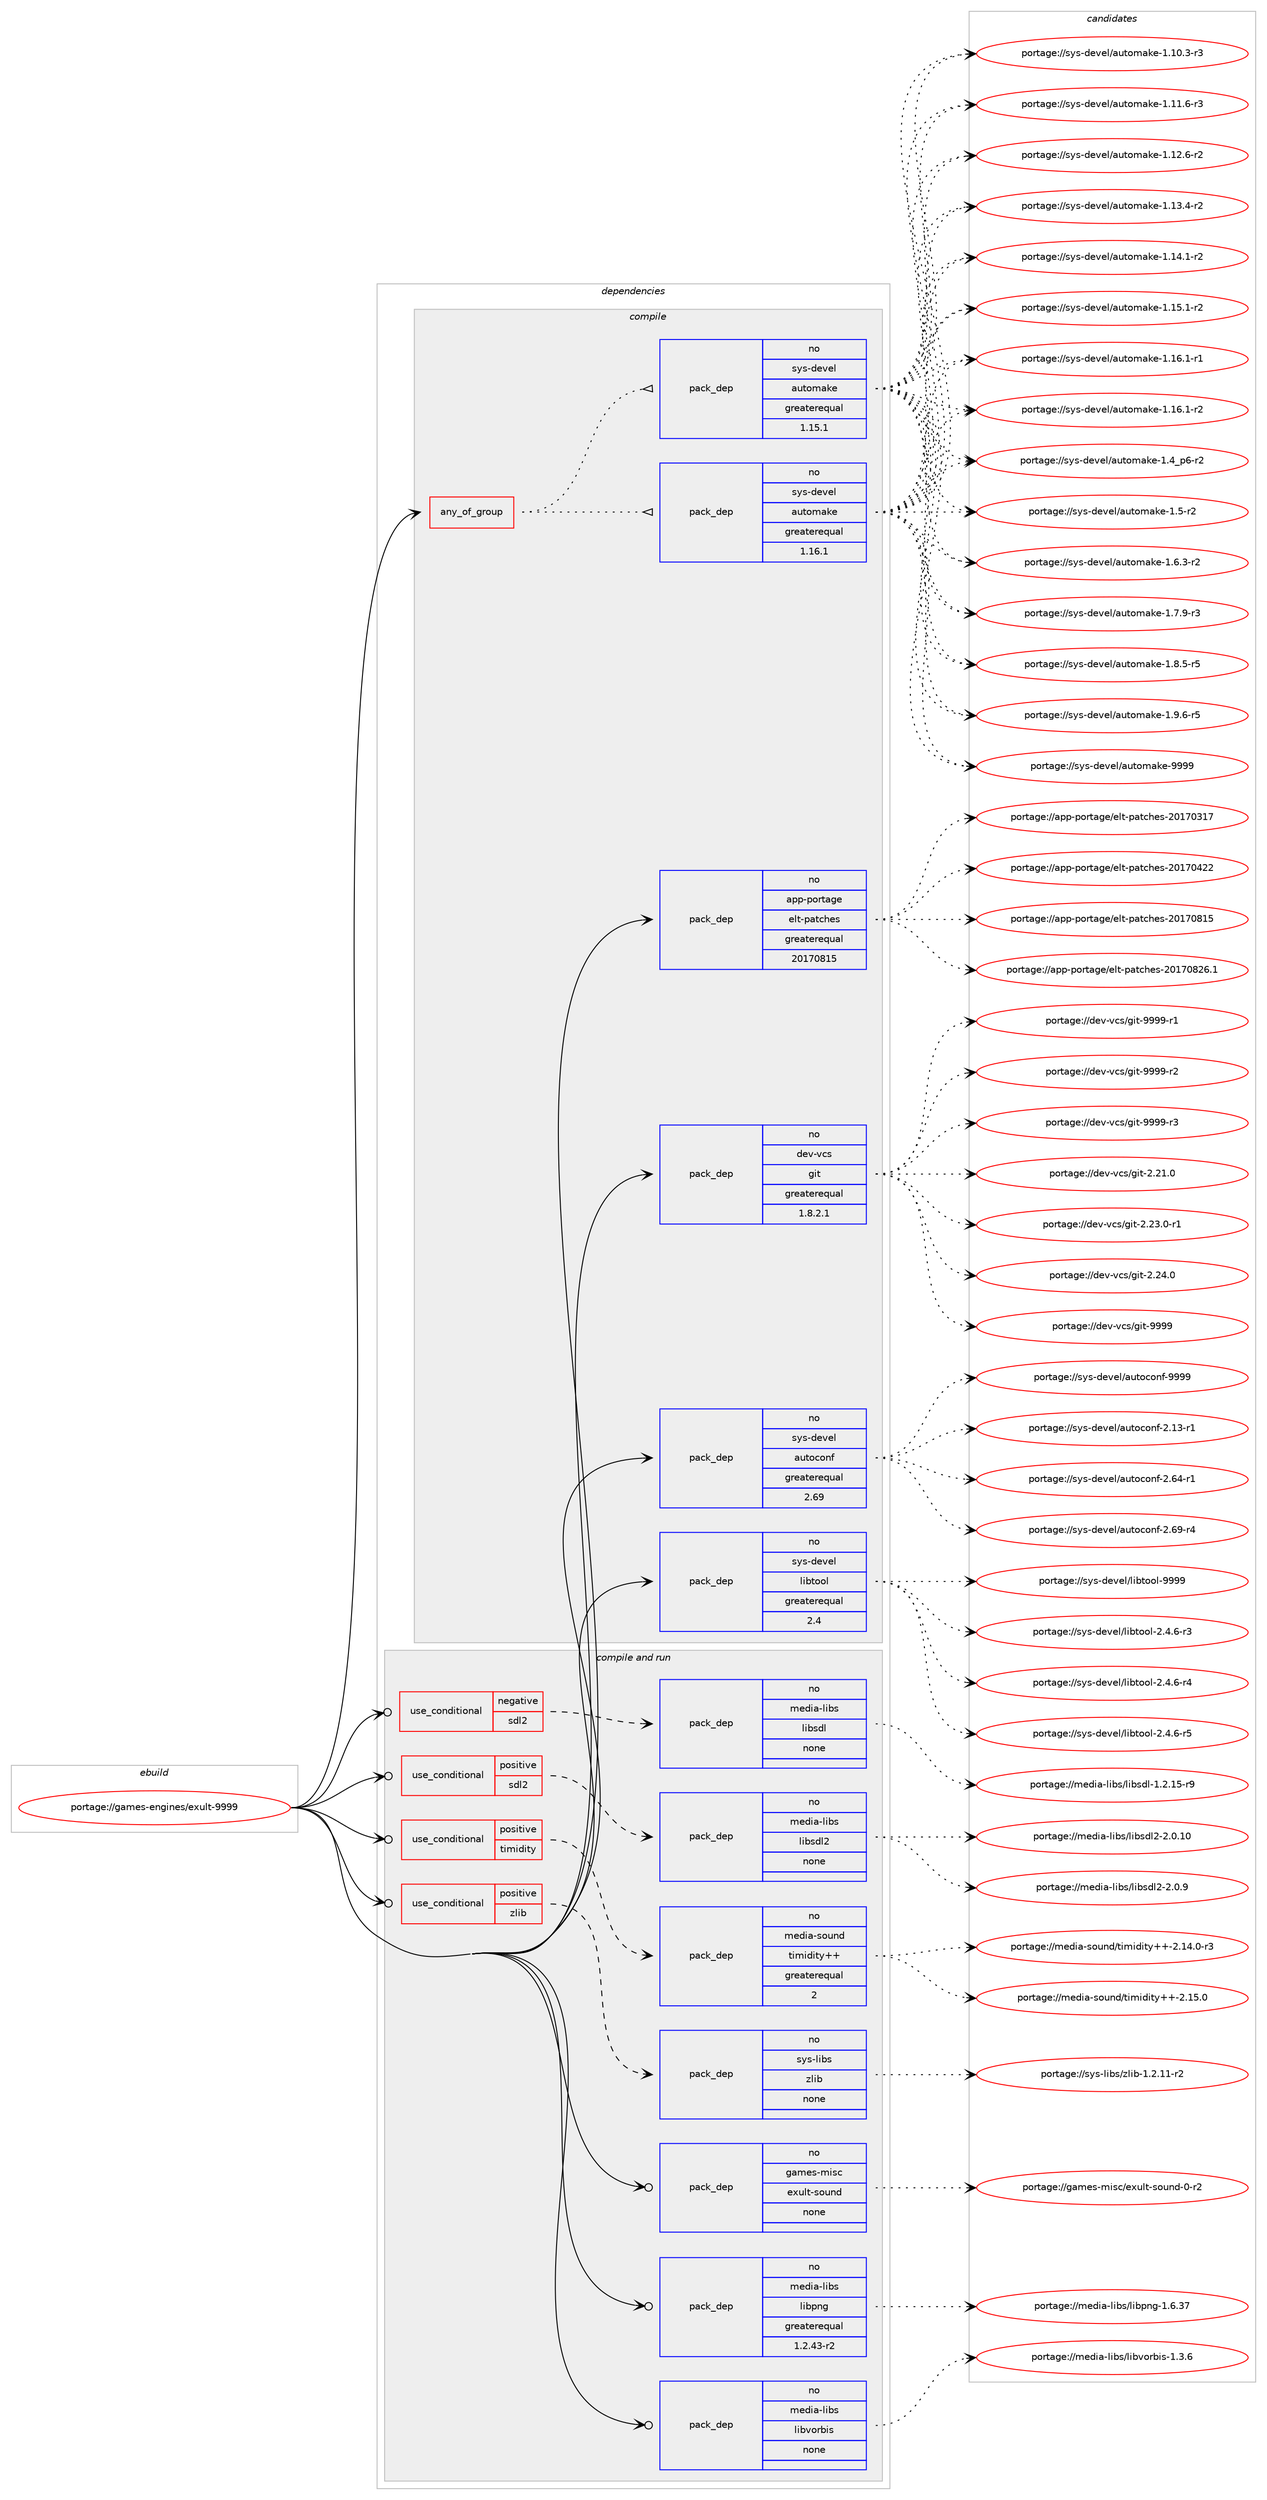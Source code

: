 digraph prolog {

# *************
# Graph options
# *************

newrank=true;
concentrate=true;
compound=true;
graph [rankdir=LR,fontname=Helvetica,fontsize=10,ranksep=1.5];#, ranksep=2.5, nodesep=0.2];
edge  [arrowhead=vee];
node  [fontname=Helvetica,fontsize=10];

# **********
# The ebuild
# **********

subgraph cluster_leftcol {
color=gray;
rank=same;
label=<<i>ebuild</i>>;
id [label="portage://games-engines/exult-9999", color=red, width=4, href="../games-engines/exult-9999.svg"];
}

# ****************
# The dependencies
# ****************

subgraph cluster_midcol {
color=gray;
label=<<i>dependencies</i>>;
subgraph cluster_compile {
fillcolor="#eeeeee";
style=filled;
label=<<i>compile</i>>;
subgraph any3767 {
dependency272031 [label=<<TABLE BORDER="0" CELLBORDER="1" CELLSPACING="0" CELLPADDING="4"><TR><TD CELLPADDING="10">any_of_group</TD></TR></TABLE>>, shape=none, color=red];subgraph pack195185 {
dependency272032 [label=<<TABLE BORDER="0" CELLBORDER="1" CELLSPACING="0" CELLPADDING="4" WIDTH="220"><TR><TD ROWSPAN="6" CELLPADDING="30">pack_dep</TD></TR><TR><TD WIDTH="110">no</TD></TR><TR><TD>sys-devel</TD></TR><TR><TD>automake</TD></TR><TR><TD>greaterequal</TD></TR><TR><TD>1.16.1</TD></TR></TABLE>>, shape=none, color=blue];
}
dependency272031:e -> dependency272032:w [weight=20,style="dotted",arrowhead="oinv"];
subgraph pack195186 {
dependency272033 [label=<<TABLE BORDER="0" CELLBORDER="1" CELLSPACING="0" CELLPADDING="4" WIDTH="220"><TR><TD ROWSPAN="6" CELLPADDING="30">pack_dep</TD></TR><TR><TD WIDTH="110">no</TD></TR><TR><TD>sys-devel</TD></TR><TR><TD>automake</TD></TR><TR><TD>greaterequal</TD></TR><TR><TD>1.15.1</TD></TR></TABLE>>, shape=none, color=blue];
}
dependency272031:e -> dependency272033:w [weight=20,style="dotted",arrowhead="oinv"];
}
id:e -> dependency272031:w [weight=20,style="solid",arrowhead="vee"];
subgraph pack195187 {
dependency272034 [label=<<TABLE BORDER="0" CELLBORDER="1" CELLSPACING="0" CELLPADDING="4" WIDTH="220"><TR><TD ROWSPAN="6" CELLPADDING="30">pack_dep</TD></TR><TR><TD WIDTH="110">no</TD></TR><TR><TD>app-portage</TD></TR><TR><TD>elt-patches</TD></TR><TR><TD>greaterequal</TD></TR><TR><TD>20170815</TD></TR></TABLE>>, shape=none, color=blue];
}
id:e -> dependency272034:w [weight=20,style="solid",arrowhead="vee"];
subgraph pack195188 {
dependency272035 [label=<<TABLE BORDER="0" CELLBORDER="1" CELLSPACING="0" CELLPADDING="4" WIDTH="220"><TR><TD ROWSPAN="6" CELLPADDING="30">pack_dep</TD></TR><TR><TD WIDTH="110">no</TD></TR><TR><TD>dev-vcs</TD></TR><TR><TD>git</TD></TR><TR><TD>greaterequal</TD></TR><TR><TD>1.8.2.1</TD></TR></TABLE>>, shape=none, color=blue];
}
id:e -> dependency272035:w [weight=20,style="solid",arrowhead="vee"];
subgraph pack195189 {
dependency272036 [label=<<TABLE BORDER="0" CELLBORDER="1" CELLSPACING="0" CELLPADDING="4" WIDTH="220"><TR><TD ROWSPAN="6" CELLPADDING="30">pack_dep</TD></TR><TR><TD WIDTH="110">no</TD></TR><TR><TD>sys-devel</TD></TR><TR><TD>autoconf</TD></TR><TR><TD>greaterequal</TD></TR><TR><TD>2.69</TD></TR></TABLE>>, shape=none, color=blue];
}
id:e -> dependency272036:w [weight=20,style="solid",arrowhead="vee"];
subgraph pack195190 {
dependency272037 [label=<<TABLE BORDER="0" CELLBORDER="1" CELLSPACING="0" CELLPADDING="4" WIDTH="220"><TR><TD ROWSPAN="6" CELLPADDING="30">pack_dep</TD></TR><TR><TD WIDTH="110">no</TD></TR><TR><TD>sys-devel</TD></TR><TR><TD>libtool</TD></TR><TR><TD>greaterequal</TD></TR><TR><TD>2.4</TD></TR></TABLE>>, shape=none, color=blue];
}
id:e -> dependency272037:w [weight=20,style="solid",arrowhead="vee"];
}
subgraph cluster_compileandrun {
fillcolor="#eeeeee";
style=filled;
label=<<i>compile and run</i>>;
subgraph cond73005 {
dependency272038 [label=<<TABLE BORDER="0" CELLBORDER="1" CELLSPACING="0" CELLPADDING="4"><TR><TD ROWSPAN="3" CELLPADDING="10">use_conditional</TD></TR><TR><TD>negative</TD></TR><TR><TD>sdl2</TD></TR></TABLE>>, shape=none, color=red];
subgraph pack195191 {
dependency272039 [label=<<TABLE BORDER="0" CELLBORDER="1" CELLSPACING="0" CELLPADDING="4" WIDTH="220"><TR><TD ROWSPAN="6" CELLPADDING="30">pack_dep</TD></TR><TR><TD WIDTH="110">no</TD></TR><TR><TD>media-libs</TD></TR><TR><TD>libsdl</TD></TR><TR><TD>none</TD></TR><TR><TD></TD></TR></TABLE>>, shape=none, color=blue];
}
dependency272038:e -> dependency272039:w [weight=20,style="dashed",arrowhead="vee"];
}
id:e -> dependency272038:w [weight=20,style="solid",arrowhead="odotvee"];
subgraph cond73006 {
dependency272040 [label=<<TABLE BORDER="0" CELLBORDER="1" CELLSPACING="0" CELLPADDING="4"><TR><TD ROWSPAN="3" CELLPADDING="10">use_conditional</TD></TR><TR><TD>positive</TD></TR><TR><TD>sdl2</TD></TR></TABLE>>, shape=none, color=red];
subgraph pack195192 {
dependency272041 [label=<<TABLE BORDER="0" CELLBORDER="1" CELLSPACING="0" CELLPADDING="4" WIDTH="220"><TR><TD ROWSPAN="6" CELLPADDING="30">pack_dep</TD></TR><TR><TD WIDTH="110">no</TD></TR><TR><TD>media-libs</TD></TR><TR><TD>libsdl2</TD></TR><TR><TD>none</TD></TR><TR><TD></TD></TR></TABLE>>, shape=none, color=blue];
}
dependency272040:e -> dependency272041:w [weight=20,style="dashed",arrowhead="vee"];
}
id:e -> dependency272040:w [weight=20,style="solid",arrowhead="odotvee"];
subgraph cond73007 {
dependency272042 [label=<<TABLE BORDER="0" CELLBORDER="1" CELLSPACING="0" CELLPADDING="4"><TR><TD ROWSPAN="3" CELLPADDING="10">use_conditional</TD></TR><TR><TD>positive</TD></TR><TR><TD>timidity</TD></TR></TABLE>>, shape=none, color=red];
subgraph pack195193 {
dependency272043 [label=<<TABLE BORDER="0" CELLBORDER="1" CELLSPACING="0" CELLPADDING="4" WIDTH="220"><TR><TD ROWSPAN="6" CELLPADDING="30">pack_dep</TD></TR><TR><TD WIDTH="110">no</TD></TR><TR><TD>media-sound</TD></TR><TR><TD>timidity++</TD></TR><TR><TD>greaterequal</TD></TR><TR><TD>2</TD></TR></TABLE>>, shape=none, color=blue];
}
dependency272042:e -> dependency272043:w [weight=20,style="dashed",arrowhead="vee"];
}
id:e -> dependency272042:w [weight=20,style="solid",arrowhead="odotvee"];
subgraph cond73008 {
dependency272044 [label=<<TABLE BORDER="0" CELLBORDER="1" CELLSPACING="0" CELLPADDING="4"><TR><TD ROWSPAN="3" CELLPADDING="10">use_conditional</TD></TR><TR><TD>positive</TD></TR><TR><TD>zlib</TD></TR></TABLE>>, shape=none, color=red];
subgraph pack195194 {
dependency272045 [label=<<TABLE BORDER="0" CELLBORDER="1" CELLSPACING="0" CELLPADDING="4" WIDTH="220"><TR><TD ROWSPAN="6" CELLPADDING="30">pack_dep</TD></TR><TR><TD WIDTH="110">no</TD></TR><TR><TD>sys-libs</TD></TR><TR><TD>zlib</TD></TR><TR><TD>none</TD></TR><TR><TD></TD></TR></TABLE>>, shape=none, color=blue];
}
dependency272044:e -> dependency272045:w [weight=20,style="dashed",arrowhead="vee"];
}
id:e -> dependency272044:w [weight=20,style="solid",arrowhead="odotvee"];
subgraph pack195195 {
dependency272046 [label=<<TABLE BORDER="0" CELLBORDER="1" CELLSPACING="0" CELLPADDING="4" WIDTH="220"><TR><TD ROWSPAN="6" CELLPADDING="30">pack_dep</TD></TR><TR><TD WIDTH="110">no</TD></TR><TR><TD>games-misc</TD></TR><TR><TD>exult-sound</TD></TR><TR><TD>none</TD></TR><TR><TD></TD></TR></TABLE>>, shape=none, color=blue];
}
id:e -> dependency272046:w [weight=20,style="solid",arrowhead="odotvee"];
subgraph pack195196 {
dependency272047 [label=<<TABLE BORDER="0" CELLBORDER="1" CELLSPACING="0" CELLPADDING="4" WIDTH="220"><TR><TD ROWSPAN="6" CELLPADDING="30">pack_dep</TD></TR><TR><TD WIDTH="110">no</TD></TR><TR><TD>media-libs</TD></TR><TR><TD>libpng</TD></TR><TR><TD>greaterequal</TD></TR><TR><TD>1.2.43-r2</TD></TR></TABLE>>, shape=none, color=blue];
}
id:e -> dependency272047:w [weight=20,style="solid",arrowhead="odotvee"];
subgraph pack195197 {
dependency272048 [label=<<TABLE BORDER="0" CELLBORDER="1" CELLSPACING="0" CELLPADDING="4" WIDTH="220"><TR><TD ROWSPAN="6" CELLPADDING="30">pack_dep</TD></TR><TR><TD WIDTH="110">no</TD></TR><TR><TD>media-libs</TD></TR><TR><TD>libvorbis</TD></TR><TR><TD>none</TD></TR><TR><TD></TD></TR></TABLE>>, shape=none, color=blue];
}
id:e -> dependency272048:w [weight=20,style="solid",arrowhead="odotvee"];
}
subgraph cluster_run {
fillcolor="#eeeeee";
style=filled;
label=<<i>run</i>>;
}
}

# **************
# The candidates
# **************

subgraph cluster_choices {
rank=same;
color=gray;
label=<<i>candidates</i>>;

subgraph choice195185 {
color=black;
nodesep=1;
choiceportage11512111545100101118101108479711711611110997107101454946494846514511451 [label="portage://sys-devel/automake-1.10.3-r3", color=red, width=4,href="../sys-devel/automake-1.10.3-r3.svg"];
choiceportage11512111545100101118101108479711711611110997107101454946494946544511451 [label="portage://sys-devel/automake-1.11.6-r3", color=red, width=4,href="../sys-devel/automake-1.11.6-r3.svg"];
choiceportage11512111545100101118101108479711711611110997107101454946495046544511450 [label="portage://sys-devel/automake-1.12.6-r2", color=red, width=4,href="../sys-devel/automake-1.12.6-r2.svg"];
choiceportage11512111545100101118101108479711711611110997107101454946495146524511450 [label="portage://sys-devel/automake-1.13.4-r2", color=red, width=4,href="../sys-devel/automake-1.13.4-r2.svg"];
choiceportage11512111545100101118101108479711711611110997107101454946495246494511450 [label="portage://sys-devel/automake-1.14.1-r2", color=red, width=4,href="../sys-devel/automake-1.14.1-r2.svg"];
choiceportage11512111545100101118101108479711711611110997107101454946495346494511450 [label="portage://sys-devel/automake-1.15.1-r2", color=red, width=4,href="../sys-devel/automake-1.15.1-r2.svg"];
choiceportage11512111545100101118101108479711711611110997107101454946495446494511449 [label="portage://sys-devel/automake-1.16.1-r1", color=red, width=4,href="../sys-devel/automake-1.16.1-r1.svg"];
choiceportage11512111545100101118101108479711711611110997107101454946495446494511450 [label="portage://sys-devel/automake-1.16.1-r2", color=red, width=4,href="../sys-devel/automake-1.16.1-r2.svg"];
choiceportage115121115451001011181011084797117116111109971071014549465295112544511450 [label="portage://sys-devel/automake-1.4_p6-r2", color=red, width=4,href="../sys-devel/automake-1.4_p6-r2.svg"];
choiceportage11512111545100101118101108479711711611110997107101454946534511450 [label="portage://sys-devel/automake-1.5-r2", color=red, width=4,href="../sys-devel/automake-1.5-r2.svg"];
choiceportage115121115451001011181011084797117116111109971071014549465446514511450 [label="portage://sys-devel/automake-1.6.3-r2", color=red, width=4,href="../sys-devel/automake-1.6.3-r2.svg"];
choiceportage115121115451001011181011084797117116111109971071014549465546574511451 [label="portage://sys-devel/automake-1.7.9-r3", color=red, width=4,href="../sys-devel/automake-1.7.9-r3.svg"];
choiceportage115121115451001011181011084797117116111109971071014549465646534511453 [label="portage://sys-devel/automake-1.8.5-r5", color=red, width=4,href="../sys-devel/automake-1.8.5-r5.svg"];
choiceportage115121115451001011181011084797117116111109971071014549465746544511453 [label="portage://sys-devel/automake-1.9.6-r5", color=red, width=4,href="../sys-devel/automake-1.9.6-r5.svg"];
choiceportage115121115451001011181011084797117116111109971071014557575757 [label="portage://sys-devel/automake-9999", color=red, width=4,href="../sys-devel/automake-9999.svg"];
dependency272032:e -> choiceportage11512111545100101118101108479711711611110997107101454946494846514511451:w [style=dotted,weight="100"];
dependency272032:e -> choiceportage11512111545100101118101108479711711611110997107101454946494946544511451:w [style=dotted,weight="100"];
dependency272032:e -> choiceportage11512111545100101118101108479711711611110997107101454946495046544511450:w [style=dotted,weight="100"];
dependency272032:e -> choiceportage11512111545100101118101108479711711611110997107101454946495146524511450:w [style=dotted,weight="100"];
dependency272032:e -> choiceportage11512111545100101118101108479711711611110997107101454946495246494511450:w [style=dotted,weight="100"];
dependency272032:e -> choiceportage11512111545100101118101108479711711611110997107101454946495346494511450:w [style=dotted,weight="100"];
dependency272032:e -> choiceportage11512111545100101118101108479711711611110997107101454946495446494511449:w [style=dotted,weight="100"];
dependency272032:e -> choiceportage11512111545100101118101108479711711611110997107101454946495446494511450:w [style=dotted,weight="100"];
dependency272032:e -> choiceportage115121115451001011181011084797117116111109971071014549465295112544511450:w [style=dotted,weight="100"];
dependency272032:e -> choiceportage11512111545100101118101108479711711611110997107101454946534511450:w [style=dotted,weight="100"];
dependency272032:e -> choiceportage115121115451001011181011084797117116111109971071014549465446514511450:w [style=dotted,weight="100"];
dependency272032:e -> choiceportage115121115451001011181011084797117116111109971071014549465546574511451:w [style=dotted,weight="100"];
dependency272032:e -> choiceportage115121115451001011181011084797117116111109971071014549465646534511453:w [style=dotted,weight="100"];
dependency272032:e -> choiceportage115121115451001011181011084797117116111109971071014549465746544511453:w [style=dotted,weight="100"];
dependency272032:e -> choiceportage115121115451001011181011084797117116111109971071014557575757:w [style=dotted,weight="100"];
}
subgraph choice195186 {
color=black;
nodesep=1;
choiceportage11512111545100101118101108479711711611110997107101454946494846514511451 [label="portage://sys-devel/automake-1.10.3-r3", color=red, width=4,href="../sys-devel/automake-1.10.3-r3.svg"];
choiceportage11512111545100101118101108479711711611110997107101454946494946544511451 [label="portage://sys-devel/automake-1.11.6-r3", color=red, width=4,href="../sys-devel/automake-1.11.6-r3.svg"];
choiceportage11512111545100101118101108479711711611110997107101454946495046544511450 [label="portage://sys-devel/automake-1.12.6-r2", color=red, width=4,href="../sys-devel/automake-1.12.6-r2.svg"];
choiceportage11512111545100101118101108479711711611110997107101454946495146524511450 [label="portage://sys-devel/automake-1.13.4-r2", color=red, width=4,href="../sys-devel/automake-1.13.4-r2.svg"];
choiceportage11512111545100101118101108479711711611110997107101454946495246494511450 [label="portage://sys-devel/automake-1.14.1-r2", color=red, width=4,href="../sys-devel/automake-1.14.1-r2.svg"];
choiceportage11512111545100101118101108479711711611110997107101454946495346494511450 [label="portage://sys-devel/automake-1.15.1-r2", color=red, width=4,href="../sys-devel/automake-1.15.1-r2.svg"];
choiceportage11512111545100101118101108479711711611110997107101454946495446494511449 [label="portage://sys-devel/automake-1.16.1-r1", color=red, width=4,href="../sys-devel/automake-1.16.1-r1.svg"];
choiceportage11512111545100101118101108479711711611110997107101454946495446494511450 [label="portage://sys-devel/automake-1.16.1-r2", color=red, width=4,href="../sys-devel/automake-1.16.1-r2.svg"];
choiceportage115121115451001011181011084797117116111109971071014549465295112544511450 [label="portage://sys-devel/automake-1.4_p6-r2", color=red, width=4,href="../sys-devel/automake-1.4_p6-r2.svg"];
choiceportage11512111545100101118101108479711711611110997107101454946534511450 [label="portage://sys-devel/automake-1.5-r2", color=red, width=4,href="../sys-devel/automake-1.5-r2.svg"];
choiceportage115121115451001011181011084797117116111109971071014549465446514511450 [label="portage://sys-devel/automake-1.6.3-r2", color=red, width=4,href="../sys-devel/automake-1.6.3-r2.svg"];
choiceportage115121115451001011181011084797117116111109971071014549465546574511451 [label="portage://sys-devel/automake-1.7.9-r3", color=red, width=4,href="../sys-devel/automake-1.7.9-r3.svg"];
choiceportage115121115451001011181011084797117116111109971071014549465646534511453 [label="portage://sys-devel/automake-1.8.5-r5", color=red, width=4,href="../sys-devel/automake-1.8.5-r5.svg"];
choiceportage115121115451001011181011084797117116111109971071014549465746544511453 [label="portage://sys-devel/automake-1.9.6-r5", color=red, width=4,href="../sys-devel/automake-1.9.6-r5.svg"];
choiceportage115121115451001011181011084797117116111109971071014557575757 [label="portage://sys-devel/automake-9999", color=red, width=4,href="../sys-devel/automake-9999.svg"];
dependency272033:e -> choiceportage11512111545100101118101108479711711611110997107101454946494846514511451:w [style=dotted,weight="100"];
dependency272033:e -> choiceportage11512111545100101118101108479711711611110997107101454946494946544511451:w [style=dotted,weight="100"];
dependency272033:e -> choiceportage11512111545100101118101108479711711611110997107101454946495046544511450:w [style=dotted,weight="100"];
dependency272033:e -> choiceportage11512111545100101118101108479711711611110997107101454946495146524511450:w [style=dotted,weight="100"];
dependency272033:e -> choiceportage11512111545100101118101108479711711611110997107101454946495246494511450:w [style=dotted,weight="100"];
dependency272033:e -> choiceportage11512111545100101118101108479711711611110997107101454946495346494511450:w [style=dotted,weight="100"];
dependency272033:e -> choiceportage11512111545100101118101108479711711611110997107101454946495446494511449:w [style=dotted,weight="100"];
dependency272033:e -> choiceportage11512111545100101118101108479711711611110997107101454946495446494511450:w [style=dotted,weight="100"];
dependency272033:e -> choiceportage115121115451001011181011084797117116111109971071014549465295112544511450:w [style=dotted,weight="100"];
dependency272033:e -> choiceportage11512111545100101118101108479711711611110997107101454946534511450:w [style=dotted,weight="100"];
dependency272033:e -> choiceportage115121115451001011181011084797117116111109971071014549465446514511450:w [style=dotted,weight="100"];
dependency272033:e -> choiceportage115121115451001011181011084797117116111109971071014549465546574511451:w [style=dotted,weight="100"];
dependency272033:e -> choiceportage115121115451001011181011084797117116111109971071014549465646534511453:w [style=dotted,weight="100"];
dependency272033:e -> choiceportage115121115451001011181011084797117116111109971071014549465746544511453:w [style=dotted,weight="100"];
dependency272033:e -> choiceportage115121115451001011181011084797117116111109971071014557575757:w [style=dotted,weight="100"];
}
subgraph choice195187 {
color=black;
nodesep=1;
choiceportage97112112451121111141169710310147101108116451129711699104101115455048495548514955 [label="portage://app-portage/elt-patches-20170317", color=red, width=4,href="../app-portage/elt-patches-20170317.svg"];
choiceportage97112112451121111141169710310147101108116451129711699104101115455048495548525050 [label="portage://app-portage/elt-patches-20170422", color=red, width=4,href="../app-portage/elt-patches-20170422.svg"];
choiceportage97112112451121111141169710310147101108116451129711699104101115455048495548564953 [label="portage://app-portage/elt-patches-20170815", color=red, width=4,href="../app-portage/elt-patches-20170815.svg"];
choiceportage971121124511211111411697103101471011081164511297116991041011154550484955485650544649 [label="portage://app-portage/elt-patches-20170826.1", color=red, width=4,href="../app-portage/elt-patches-20170826.1.svg"];
dependency272034:e -> choiceportage97112112451121111141169710310147101108116451129711699104101115455048495548514955:w [style=dotted,weight="100"];
dependency272034:e -> choiceportage97112112451121111141169710310147101108116451129711699104101115455048495548525050:w [style=dotted,weight="100"];
dependency272034:e -> choiceportage97112112451121111141169710310147101108116451129711699104101115455048495548564953:w [style=dotted,weight="100"];
dependency272034:e -> choiceportage971121124511211111411697103101471011081164511297116991041011154550484955485650544649:w [style=dotted,weight="100"];
}
subgraph choice195188 {
color=black;
nodesep=1;
choiceportage10010111845118991154710310511645504650494648 [label="portage://dev-vcs/git-2.21.0", color=red, width=4,href="../dev-vcs/git-2.21.0.svg"];
choiceportage100101118451189911547103105116455046505146484511449 [label="portage://dev-vcs/git-2.23.0-r1", color=red, width=4,href="../dev-vcs/git-2.23.0-r1.svg"];
choiceportage10010111845118991154710310511645504650524648 [label="portage://dev-vcs/git-2.24.0", color=red, width=4,href="../dev-vcs/git-2.24.0.svg"];
choiceportage1001011184511899115471031051164557575757 [label="portage://dev-vcs/git-9999", color=red, width=4,href="../dev-vcs/git-9999.svg"];
choiceportage10010111845118991154710310511645575757574511449 [label="portage://dev-vcs/git-9999-r1", color=red, width=4,href="../dev-vcs/git-9999-r1.svg"];
choiceportage10010111845118991154710310511645575757574511450 [label="portage://dev-vcs/git-9999-r2", color=red, width=4,href="../dev-vcs/git-9999-r2.svg"];
choiceportage10010111845118991154710310511645575757574511451 [label="portage://dev-vcs/git-9999-r3", color=red, width=4,href="../dev-vcs/git-9999-r3.svg"];
dependency272035:e -> choiceportage10010111845118991154710310511645504650494648:w [style=dotted,weight="100"];
dependency272035:e -> choiceportage100101118451189911547103105116455046505146484511449:w [style=dotted,weight="100"];
dependency272035:e -> choiceportage10010111845118991154710310511645504650524648:w [style=dotted,weight="100"];
dependency272035:e -> choiceportage1001011184511899115471031051164557575757:w [style=dotted,weight="100"];
dependency272035:e -> choiceportage10010111845118991154710310511645575757574511449:w [style=dotted,weight="100"];
dependency272035:e -> choiceportage10010111845118991154710310511645575757574511450:w [style=dotted,weight="100"];
dependency272035:e -> choiceportage10010111845118991154710310511645575757574511451:w [style=dotted,weight="100"];
}
subgraph choice195189 {
color=black;
nodesep=1;
choiceportage1151211154510010111810110847971171161119911111010245504649514511449 [label="portage://sys-devel/autoconf-2.13-r1", color=red, width=4,href="../sys-devel/autoconf-2.13-r1.svg"];
choiceportage1151211154510010111810110847971171161119911111010245504654524511449 [label="portage://sys-devel/autoconf-2.64-r1", color=red, width=4,href="../sys-devel/autoconf-2.64-r1.svg"];
choiceportage1151211154510010111810110847971171161119911111010245504654574511452 [label="portage://sys-devel/autoconf-2.69-r4", color=red, width=4,href="../sys-devel/autoconf-2.69-r4.svg"];
choiceportage115121115451001011181011084797117116111991111101024557575757 [label="portage://sys-devel/autoconf-9999", color=red, width=4,href="../sys-devel/autoconf-9999.svg"];
dependency272036:e -> choiceportage1151211154510010111810110847971171161119911111010245504649514511449:w [style=dotted,weight="100"];
dependency272036:e -> choiceportage1151211154510010111810110847971171161119911111010245504654524511449:w [style=dotted,weight="100"];
dependency272036:e -> choiceportage1151211154510010111810110847971171161119911111010245504654574511452:w [style=dotted,weight="100"];
dependency272036:e -> choiceportage115121115451001011181011084797117116111991111101024557575757:w [style=dotted,weight="100"];
}
subgraph choice195190 {
color=black;
nodesep=1;
choiceportage1151211154510010111810110847108105981161111111084550465246544511451 [label="portage://sys-devel/libtool-2.4.6-r3", color=red, width=4,href="../sys-devel/libtool-2.4.6-r3.svg"];
choiceportage1151211154510010111810110847108105981161111111084550465246544511452 [label="portage://sys-devel/libtool-2.4.6-r4", color=red, width=4,href="../sys-devel/libtool-2.4.6-r4.svg"];
choiceportage1151211154510010111810110847108105981161111111084550465246544511453 [label="portage://sys-devel/libtool-2.4.6-r5", color=red, width=4,href="../sys-devel/libtool-2.4.6-r5.svg"];
choiceportage1151211154510010111810110847108105981161111111084557575757 [label="portage://sys-devel/libtool-9999", color=red, width=4,href="../sys-devel/libtool-9999.svg"];
dependency272037:e -> choiceportage1151211154510010111810110847108105981161111111084550465246544511451:w [style=dotted,weight="100"];
dependency272037:e -> choiceportage1151211154510010111810110847108105981161111111084550465246544511452:w [style=dotted,weight="100"];
dependency272037:e -> choiceportage1151211154510010111810110847108105981161111111084550465246544511453:w [style=dotted,weight="100"];
dependency272037:e -> choiceportage1151211154510010111810110847108105981161111111084557575757:w [style=dotted,weight="100"];
}
subgraph choice195191 {
color=black;
nodesep=1;
choiceportage1091011001059745108105981154710810598115100108454946504649534511457 [label="portage://media-libs/libsdl-1.2.15-r9", color=red, width=4,href="../media-libs/libsdl-1.2.15-r9.svg"];
dependency272039:e -> choiceportage1091011001059745108105981154710810598115100108454946504649534511457:w [style=dotted,weight="100"];
}
subgraph choice195192 {
color=black;
nodesep=1;
choiceportage10910110010597451081059811547108105981151001085045504648464948 [label="portage://media-libs/libsdl2-2.0.10", color=red, width=4,href="../media-libs/libsdl2-2.0.10.svg"];
choiceportage109101100105974510810598115471081059811510010850455046484657 [label="portage://media-libs/libsdl2-2.0.9", color=red, width=4,href="../media-libs/libsdl2-2.0.9.svg"];
dependency272041:e -> choiceportage10910110010597451081059811547108105981151001085045504648464948:w [style=dotted,weight="100"];
dependency272041:e -> choiceportage109101100105974510810598115471081059811510010850455046484657:w [style=dotted,weight="100"];
}
subgraph choice195193 {
color=black;
nodesep=1;
choiceportage1091011001059745115111117110100471161051091051001051161214343455046495246484511451 [label="portage://media-sound/timidity++-2.14.0-r3", color=red, width=4,href="../media-sound/timidity++-2.14.0-r3.svg"];
choiceportage109101100105974511511111711010047116105109105100105116121434345504649534648 [label="portage://media-sound/timidity++-2.15.0", color=red, width=4,href="../media-sound/timidity++-2.15.0.svg"];
dependency272043:e -> choiceportage1091011001059745115111117110100471161051091051001051161214343455046495246484511451:w [style=dotted,weight="100"];
dependency272043:e -> choiceportage109101100105974511511111711010047116105109105100105116121434345504649534648:w [style=dotted,weight="100"];
}
subgraph choice195194 {
color=black;
nodesep=1;
choiceportage11512111545108105981154712210810598454946504649494511450 [label="portage://sys-libs/zlib-1.2.11-r2", color=red, width=4,href="../sys-libs/zlib-1.2.11-r2.svg"];
dependency272045:e -> choiceportage11512111545108105981154712210810598454946504649494511450:w [style=dotted,weight="100"];
}
subgraph choice195195 {
color=black;
nodesep=1;
choiceportage103971091011154510910511599471011201171081164511511111711010045484511450 [label="portage://games-misc/exult-sound-0-r2", color=red, width=4,href="../games-misc/exult-sound-0-r2.svg"];
dependency272046:e -> choiceportage103971091011154510910511599471011201171081164511511111711010045484511450:w [style=dotted,weight="100"];
}
subgraph choice195196 {
color=black;
nodesep=1;
choiceportage109101100105974510810598115471081059811211010345494654465155 [label="portage://media-libs/libpng-1.6.37", color=red, width=4,href="../media-libs/libpng-1.6.37.svg"];
dependency272047:e -> choiceportage109101100105974510810598115471081059811211010345494654465155:w [style=dotted,weight="100"];
}
subgraph choice195197 {
color=black;
nodesep=1;
choiceportage109101100105974510810598115471081059811811111498105115454946514654 [label="portage://media-libs/libvorbis-1.3.6", color=red, width=4,href="../media-libs/libvorbis-1.3.6.svg"];
dependency272048:e -> choiceportage109101100105974510810598115471081059811811111498105115454946514654:w [style=dotted,weight="100"];
}
}

}
